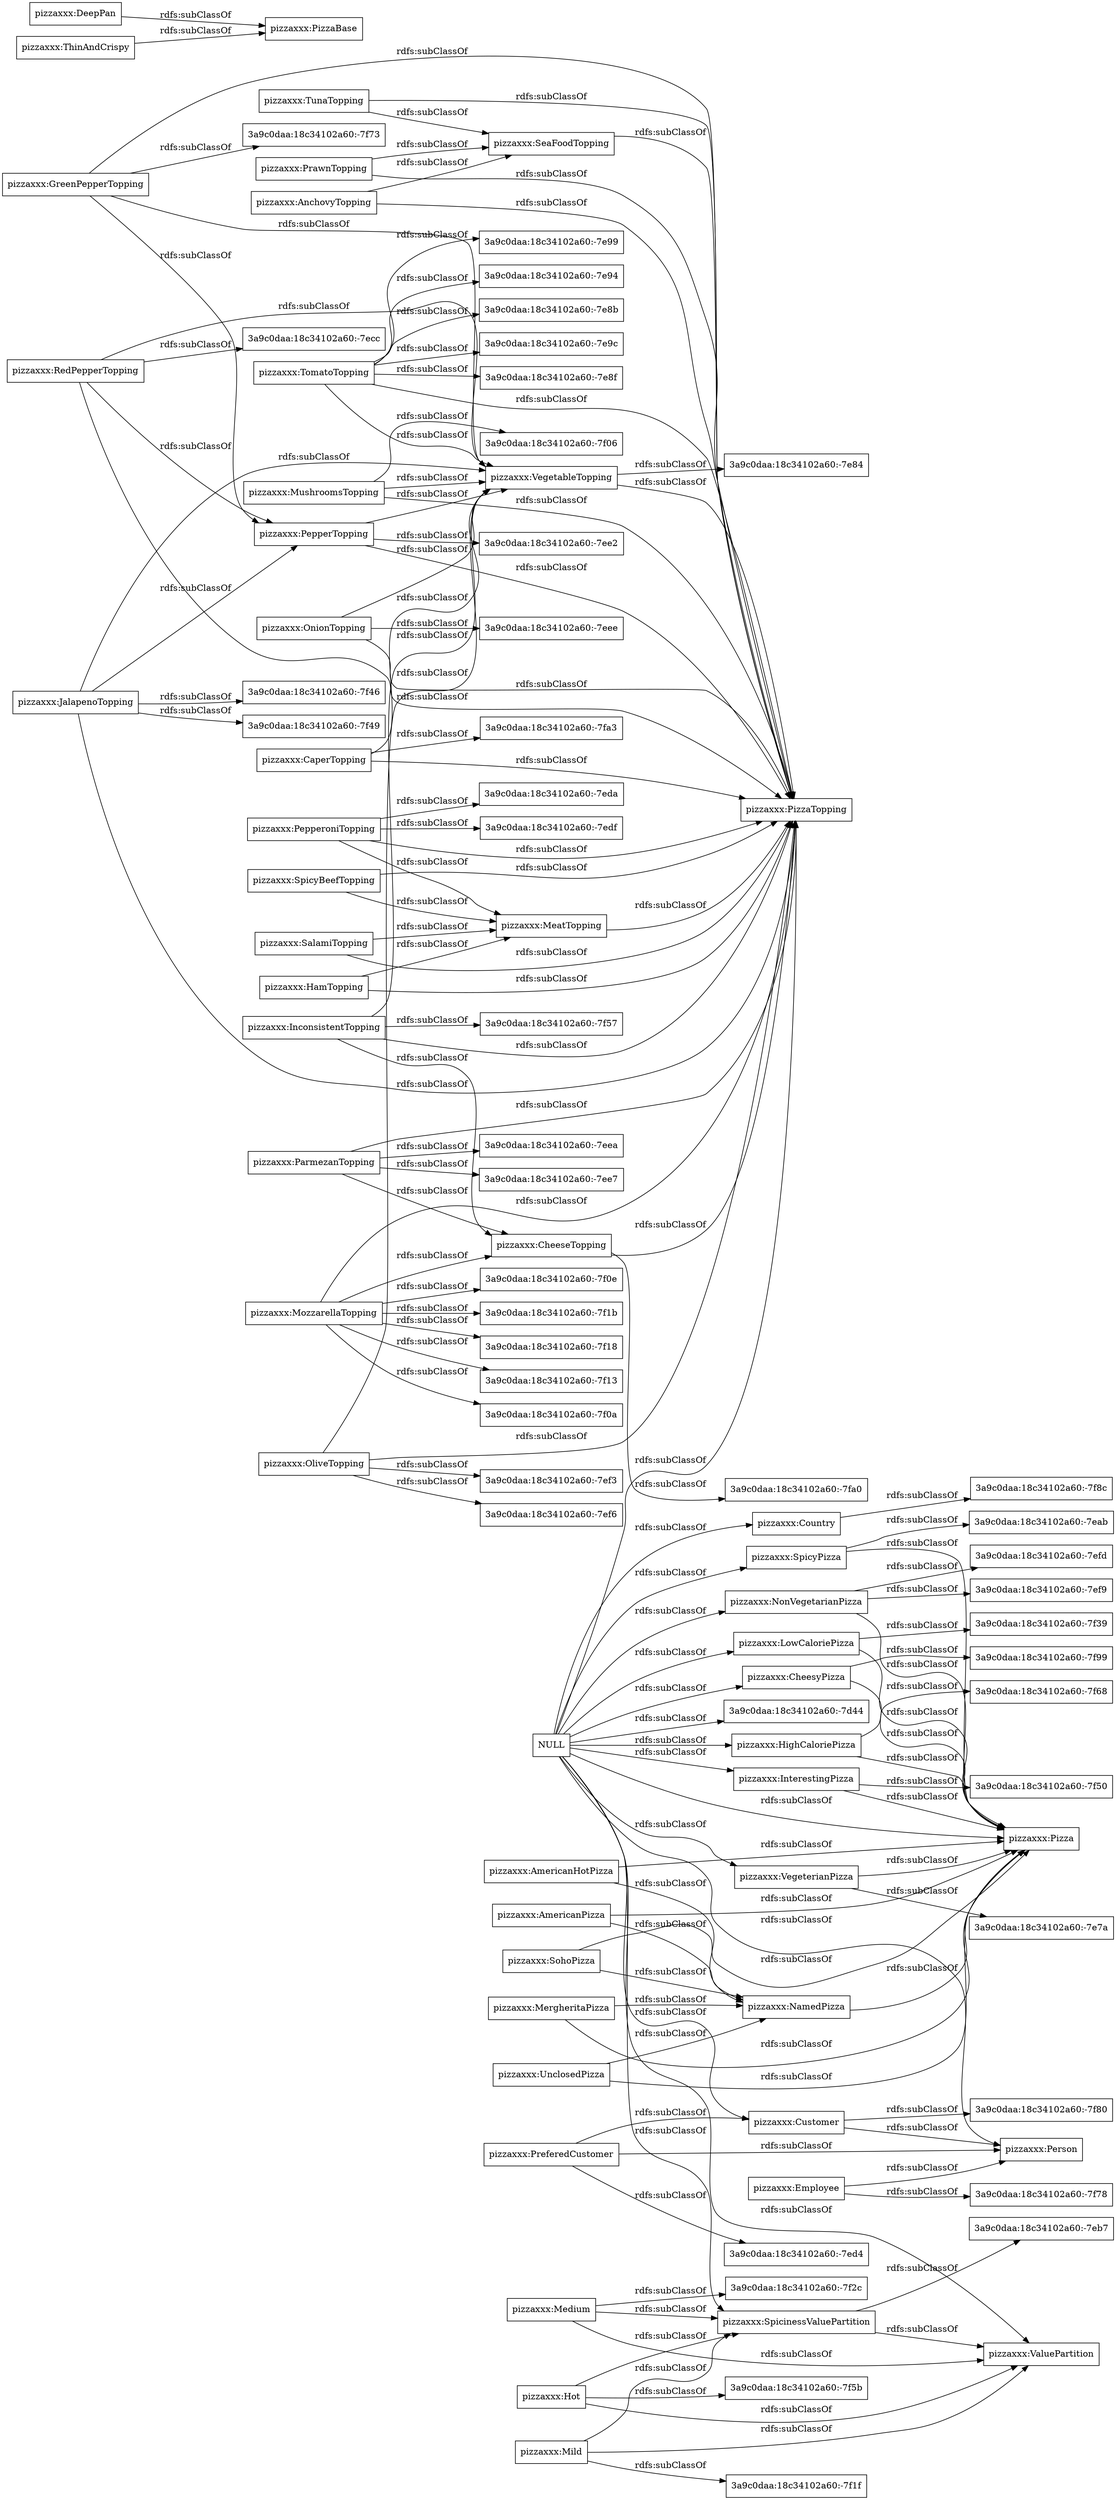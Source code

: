 digraph ar2dtool_diagram { 
rankdir=LR;
size="1000"
node [shape = rectangle, color="black"]; "3a9c0daa:18c34102a60:-7f46" "pizzaxxx:AmericanPizza" "pizzaxxx:TunaTopping" "3a9c0daa:18c34102a60:-7f73" "pizzaxxx:SpicyBeefTopping" "pizzaxxx:PepperoniTopping" "3a9c0daa:18c34102a60:-7e7a" "3a9c0daa:18c34102a60:-7e84" "pizzaxxx:PepperTopping" "3a9c0daa:18c34102a60:-7f18" "3a9c0daa:18c34102a60:-7edf" "pizzaxxx:Hot" "3a9c0daa:18c34102a60:-7e8b" "pizzaxxx:SpicyPizza" "3a9c0daa:18c34102a60:-7f13" "pizzaxxx:SohoPizza" "pizzaxxx:RedPepperTopping" "pizzaxxx:NonVegetarianPizza" "3a9c0daa:18c34102a60:-7f80" "3a9c0daa:18c34102a60:-7f0a" "3a9c0daa:18c34102a60:-7f99" "3a9c0daa:18c34102a60:-7eda" "pizzaxxx:Customer" "pizzaxxx:PrawnTopping" "pizzaxxx:ParmezanTopping" "pizzaxxx:CheesyPizza" "pizzaxxx:HighCaloriePizza" "pizzaxxx:MeatTopping" "pizzaxxx:GreenPepperTopping" "3a9c0daa:18c34102a60:-7efd" "pizzaxxx:HamTopping" "3a9c0daa:18c34102a60:-7ef6" "3a9c0daa:18c34102a60:-7f68" "pizzaxxx:JalapenoTopping" "3a9c0daa:18c34102a60:-7f5b" "3a9c0daa:18c34102a60:-7f50" "pizzaxxx:InterestingPizza" "3a9c0daa:18c34102a60:-7eea" "pizzaxxx:PizzaBase" "3a9c0daa:18c34102a60:-7fa0" "pizzaxxx:Medium" "3a9c0daa:18c34102a60:-7e9c" "3a9c0daa:18c34102a60:-7ee7" "3a9c0daa:18c34102a60:-7eab" "pizzaxxx:MozzarellaTopping" "3a9c0daa:18c34102a60:-7f1f" "pizzaxxx:PizzaTopping" "3a9c0daa:18c34102a60:-7f39" "3a9c0daa:18c34102a60:-7f49" "3a9c0daa:18c34102a60:-7d44" "pizzaxxx:TomatoTopping" "3a9c0daa:18c34102a60:-7ee2" "pizzaxxx:AnchovyTopping" "3a9c0daa:18c34102a60:-7f57" "pizzaxxx:InconsistentTopping" "3a9c0daa:18c34102a60:-7eee" "pizzaxxx:Person" "pizzaxxx:CheeseTopping" "3a9c0daa:18c34102a60:-7ef9" "pizzaxxx:Employee" "3a9c0daa:18c34102a60:-7ef3" "pizzaxxx:SalamiTopping" "pizzaxxx:Mild" "pizzaxxx:MushroomsTopping" "pizzaxxx:SpicinessValuePartition" "3a9c0daa:18c34102a60:-7ed4" "3a9c0daa:18c34102a60:-7fa3" "pizzaxxx:VegeterianPizza" "pizzaxxx:LowCaloriePizza" "pizzaxxx:MergheritaPizza" "pizzaxxx:PreferedCustomer" "pizzaxxx:VegetableTopping" "pizzaxxx:ValuePartition" "3a9c0daa:18c34102a60:-7eb7" "pizzaxxx:NamedPizza" "3a9c0daa:18c34102a60:-7e8f" "3a9c0daa:18c34102a60:-7f06" "3a9c0daa:18c34102a60:-7e99" "pizzaxxx:OnionTopping" "pizzaxxx:UnclosedPizza" "3a9c0daa:18c34102a60:-7f8c" "3a9c0daa:18c34102a60:-7f0e" "pizzaxxx:OliveTopping" "3a9c0daa:18c34102a60:-7ecc" "3a9c0daa:18c34102a60:-7f1b" "3a9c0daa:18c34102a60:-7e94" "pizzaxxx:DeepPan" "3a9c0daa:18c34102a60:-7f78" "pizzaxxx:AmericanHotPizza" "pizzaxxx:SeaFoodTopping" "pizzaxxx:Pizza" "pizzaxxx:CaperTopping" "3a9c0daa:18c34102a60:-7f2c" "pizzaxxx:Country" "pizzaxxx:ThinAndCrispy" ; /*classes style*/
	"pizzaxxx:DeepPan" -> "pizzaxxx:PizzaBase" [ label = "rdfs:subClassOf" ];
	"pizzaxxx:Employee" -> "3a9c0daa:18c34102a60:-7f78" [ label = "rdfs:subClassOf" ];
	"pizzaxxx:Employee" -> "pizzaxxx:Person" [ label = "rdfs:subClassOf" ];
	"pizzaxxx:SohoPizza" -> "pizzaxxx:Pizza" [ label = "rdfs:subClassOf" ];
	"pizzaxxx:SohoPizza" -> "pizzaxxx:NamedPizza" [ label = "rdfs:subClassOf" ];
	"pizzaxxx:CaperTopping" -> "3a9c0daa:18c34102a60:-7fa3" [ label = "rdfs:subClassOf" ];
	"pizzaxxx:CaperTopping" -> "pizzaxxx:VegetableTopping" [ label = "rdfs:subClassOf" ];
	"pizzaxxx:CaperTopping" -> "pizzaxxx:PizzaTopping" [ label = "rdfs:subClassOf" ];
	"pizzaxxx:PepperoniTopping" -> "3a9c0daa:18c34102a60:-7eda" [ label = "rdfs:subClassOf" ];
	"pizzaxxx:PepperoniTopping" -> "3a9c0daa:18c34102a60:-7edf" [ label = "rdfs:subClassOf" ];
	"pizzaxxx:PepperoniTopping" -> "pizzaxxx:PizzaTopping" [ label = "rdfs:subClassOf" ];
	"pizzaxxx:PepperoniTopping" -> "pizzaxxx:MeatTopping" [ label = "rdfs:subClassOf" ];
	"pizzaxxx:PreferedCustomer" -> "3a9c0daa:18c34102a60:-7ed4" [ label = "rdfs:subClassOf" ];
	"pizzaxxx:PreferedCustomer" -> "pizzaxxx:Person" [ label = "rdfs:subClassOf" ];
	"pizzaxxx:PreferedCustomer" -> "pizzaxxx:Customer" [ label = "rdfs:subClassOf" ];
	"pizzaxxx:SeaFoodTopping" -> "pizzaxxx:PizzaTopping" [ label = "rdfs:subClassOf" ];
	"pizzaxxx:UnclosedPizza" -> "pizzaxxx:Pizza" [ label = "rdfs:subClassOf" ];
	"pizzaxxx:UnclosedPizza" -> "pizzaxxx:NamedPizza" [ label = "rdfs:subClassOf" ];
	"pizzaxxx:Medium" -> "3a9c0daa:18c34102a60:-7f2c" [ label = "rdfs:subClassOf" ];
	"pizzaxxx:Medium" -> "pizzaxxx:ValuePartition" [ label = "rdfs:subClassOf" ];
	"pizzaxxx:Medium" -> "pizzaxxx:SpicinessValuePartition" [ label = "rdfs:subClassOf" ];
	"pizzaxxx:RedPepperTopping" -> "3a9c0daa:18c34102a60:-7ecc" [ label = "rdfs:subClassOf" ];
	"pizzaxxx:RedPepperTopping" -> "pizzaxxx:VegetableTopping" [ label = "rdfs:subClassOf" ];
	"pizzaxxx:RedPepperTopping" -> "pizzaxxx:PizzaTopping" [ label = "rdfs:subClassOf" ];
	"pizzaxxx:RedPepperTopping" -> "pizzaxxx:PepperTopping" [ label = "rdfs:subClassOf" ];
	"pizzaxxx:AmericanHotPizza" -> "pizzaxxx:NamedPizza" [ label = "rdfs:subClassOf" ];
	"pizzaxxx:AmericanHotPizza" -> "pizzaxxx:Pizza" [ label = "rdfs:subClassOf" ];
	"pizzaxxx:SpicyPizza" -> "3a9c0daa:18c34102a60:-7eab" [ label = "rdfs:subClassOf" ];
	"pizzaxxx:SpicyPizza" -> "pizzaxxx:Pizza" [ label = "rdfs:subClassOf" ];
	"pizzaxxx:CheesyPizza" -> "3a9c0daa:18c34102a60:-7f99" [ label = "rdfs:subClassOf" ];
	"pizzaxxx:CheesyPizza" -> "pizzaxxx:Pizza" [ label = "rdfs:subClassOf" ];
	"pizzaxxx:HighCaloriePizza" -> "3a9c0daa:18c34102a60:-7f68" [ label = "rdfs:subClassOf" ];
	"pizzaxxx:HighCaloriePizza" -> "pizzaxxx:Pizza" [ label = "rdfs:subClassOf" ];
	"pizzaxxx:VegeterianPizza" -> "3a9c0daa:18c34102a60:-7e7a" [ label = "rdfs:subClassOf" ];
	"pizzaxxx:VegeterianPizza" -> "pizzaxxx:Pizza" [ label = "rdfs:subClassOf" ];
	"pizzaxxx:SalamiTopping" -> "pizzaxxx:PizzaTopping" [ label = "rdfs:subClassOf" ];
	"pizzaxxx:SalamiTopping" -> "pizzaxxx:MeatTopping" [ label = "rdfs:subClassOf" ];
	"pizzaxxx:InterestingPizza" -> "3a9c0daa:18c34102a60:-7f50" [ label = "rdfs:subClassOf" ];
	"pizzaxxx:InterestingPizza" -> "pizzaxxx:Pizza" [ label = "rdfs:subClassOf" ];
	"pizzaxxx:NamedPizza" -> "pizzaxxx:Pizza" [ label = "rdfs:subClassOf" ];
	"pizzaxxx:AnchovyTopping" -> "pizzaxxx:SeaFoodTopping" [ label = "rdfs:subClassOf" ];
	"pizzaxxx:AnchovyTopping" -> "pizzaxxx:PizzaTopping" [ label = "rdfs:subClassOf" ];
	"pizzaxxx:OliveTopping" -> "3a9c0daa:18c34102a60:-7ef3" [ label = "rdfs:subClassOf" ];
	"pizzaxxx:OliveTopping" -> "3a9c0daa:18c34102a60:-7ef6" [ label = "rdfs:subClassOf" ];
	"pizzaxxx:OliveTopping" -> "pizzaxxx:VegetableTopping" [ label = "rdfs:subClassOf" ];
	"pizzaxxx:OliveTopping" -> "pizzaxxx:PizzaTopping" [ label = "rdfs:subClassOf" ];
	"pizzaxxx:Country" -> "3a9c0daa:18c34102a60:-7f8c" [ label = "rdfs:subClassOf" ];
	"pizzaxxx:TunaTopping" -> "pizzaxxx:SeaFoodTopping" [ label = "rdfs:subClassOf" ];
	"pizzaxxx:TunaTopping" -> "pizzaxxx:PizzaTopping" [ label = "rdfs:subClassOf" ];
	"pizzaxxx:SpicinessValuePartition" -> "3a9c0daa:18c34102a60:-7eb7" [ label = "rdfs:subClassOf" ];
	"pizzaxxx:SpicinessValuePartition" -> "pizzaxxx:ValuePartition" [ label = "rdfs:subClassOf" ];
	"pizzaxxx:GreenPepperTopping" -> "3a9c0daa:18c34102a60:-7f73" [ label = "rdfs:subClassOf" ];
	"pizzaxxx:GreenPepperTopping" -> "pizzaxxx:VegetableTopping" [ label = "rdfs:subClassOf" ];
	"pizzaxxx:GreenPepperTopping" -> "pizzaxxx:PizzaTopping" [ label = "rdfs:subClassOf" ];
	"pizzaxxx:GreenPepperTopping" -> "pizzaxxx:PepperTopping" [ label = "rdfs:subClassOf" ];
	"pizzaxxx:OnionTopping" -> "3a9c0daa:18c34102a60:-7eee" [ label = "rdfs:subClassOf" ];
	"pizzaxxx:OnionTopping" -> "pizzaxxx:VegetableTopping" [ label = "rdfs:subClassOf" ];
	"pizzaxxx:OnionTopping" -> "pizzaxxx:PizzaTopping" [ label = "rdfs:subClassOf" ];
	"pizzaxxx:PepperTopping" -> "3a9c0daa:18c34102a60:-7ee2" [ label = "rdfs:subClassOf" ];
	"pizzaxxx:PepperTopping" -> "pizzaxxx:VegetableTopping" [ label = "rdfs:subClassOf" ];
	"pizzaxxx:PepperTopping" -> "pizzaxxx:PizzaTopping" [ label = "rdfs:subClassOf" ];
	"pizzaxxx:MozzarellaTopping" -> "pizzaxxx:CheeseTopping" [ label = "rdfs:subClassOf" ];
	"pizzaxxx:MozzarellaTopping" -> "3a9c0daa:18c34102a60:-7f0a" [ label = "rdfs:subClassOf" ];
	"pizzaxxx:MozzarellaTopping" -> "3a9c0daa:18c34102a60:-7f13" [ label = "rdfs:subClassOf" ];
	"pizzaxxx:MozzarellaTopping" -> "3a9c0daa:18c34102a60:-7f18" [ label = "rdfs:subClassOf" ];
	"pizzaxxx:MozzarellaTopping" -> "pizzaxxx:PizzaTopping" [ label = "rdfs:subClassOf" ];
	"pizzaxxx:MozzarellaTopping" -> "3a9c0daa:18c34102a60:-7f1b" [ label = "rdfs:subClassOf" ];
	"pizzaxxx:MozzarellaTopping" -> "3a9c0daa:18c34102a60:-7f0e" [ label = "rdfs:subClassOf" ];
	"pizzaxxx:ThinAndCrispy" -> "pizzaxxx:PizzaBase" [ label = "rdfs:subClassOf" ];
	"pizzaxxx:LowCaloriePizza" -> "3a9c0daa:18c34102a60:-7f39" [ label = "rdfs:subClassOf" ];
	"pizzaxxx:LowCaloriePizza" -> "pizzaxxx:Pizza" [ label = "rdfs:subClassOf" ];
	"pizzaxxx:MeatTopping" -> "pizzaxxx:PizzaTopping" [ label = "rdfs:subClassOf" ];
	"NULL" -> "pizzaxxx:Country" [ label = "rdfs:subClassOf" ];
	"NULL" -> "pizzaxxx:InterestingPizza" [ label = "rdfs:subClassOf" ];
	"NULL" -> "pizzaxxx:VegeterianPizza" [ label = "rdfs:subClassOf" ];
	"NULL" -> "pizzaxxx:HighCaloriePizza" [ label = "rdfs:subClassOf" ];
	"NULL" -> "pizzaxxx:ValuePartition" [ label = "rdfs:subClassOf" ];
	"NULL" -> "pizzaxxx:SpicinessValuePartition" [ label = "rdfs:subClassOf" ];
	"NULL" -> "pizzaxxx:Pizza" [ label = "rdfs:subClassOf" ];
	"NULL" -> "pizzaxxx:SpicyPizza" [ label = "rdfs:subClassOf" ];
	"NULL" -> "pizzaxxx:Customer" [ label = "rdfs:subClassOf" ];
	"NULL" -> "pizzaxxx:CheesyPizza" [ label = "rdfs:subClassOf" ];
	"NULL" -> "3a9c0daa:18c34102a60:-7d44" [ label = "rdfs:subClassOf" ];
	"NULL" -> "pizzaxxx:LowCaloriePizza" [ label = "rdfs:subClassOf" ];
	"NULL" -> "pizzaxxx:NonVegetarianPizza" [ label = "rdfs:subClassOf" ];
	"NULL" -> "pizzaxxx:Person" [ label = "rdfs:subClassOf" ];
	"NULL" -> "pizzaxxx:PizzaTopping" [ label = "rdfs:subClassOf" ];
	"pizzaxxx:CheeseTopping" -> "3a9c0daa:18c34102a60:-7fa0" [ label = "rdfs:subClassOf" ];
	"pizzaxxx:CheeseTopping" -> "pizzaxxx:PizzaTopping" [ label = "rdfs:subClassOf" ];
	"pizzaxxx:PrawnTopping" -> "pizzaxxx:SeaFoodTopping" [ label = "rdfs:subClassOf" ];
	"pizzaxxx:PrawnTopping" -> "pizzaxxx:PizzaTopping" [ label = "rdfs:subClassOf" ];
	"pizzaxxx:NonVegetarianPizza" -> "3a9c0daa:18c34102a60:-7ef9" [ label = "rdfs:subClassOf" ];
	"pizzaxxx:NonVegetarianPizza" -> "3a9c0daa:18c34102a60:-7efd" [ label = "rdfs:subClassOf" ];
	"pizzaxxx:NonVegetarianPizza" -> "pizzaxxx:Pizza" [ label = "rdfs:subClassOf" ];
	"pizzaxxx:HamTopping" -> "pizzaxxx:PizzaTopping" [ label = "rdfs:subClassOf" ];
	"pizzaxxx:HamTopping" -> "pizzaxxx:MeatTopping" [ label = "rdfs:subClassOf" ];
	"pizzaxxx:JalapenoTopping" -> "3a9c0daa:18c34102a60:-7f46" [ label = "rdfs:subClassOf" ];
	"pizzaxxx:JalapenoTopping" -> "3a9c0daa:18c34102a60:-7f49" [ label = "rdfs:subClassOf" ];
	"pizzaxxx:JalapenoTopping" -> "pizzaxxx:VegetableTopping" [ label = "rdfs:subClassOf" ];
	"pizzaxxx:JalapenoTopping" -> "pizzaxxx:PizzaTopping" [ label = "rdfs:subClassOf" ];
	"pizzaxxx:JalapenoTopping" -> "pizzaxxx:PepperTopping" [ label = "rdfs:subClassOf" ];
	"pizzaxxx:ParmezanTopping" -> "3a9c0daa:18c34102a60:-7ee7" [ label = "rdfs:subClassOf" ];
	"pizzaxxx:ParmezanTopping" -> "3a9c0daa:18c34102a60:-7eea" [ label = "rdfs:subClassOf" ];
	"pizzaxxx:ParmezanTopping" -> "pizzaxxx:PizzaTopping" [ label = "rdfs:subClassOf" ];
	"pizzaxxx:ParmezanTopping" -> "pizzaxxx:CheeseTopping" [ label = "rdfs:subClassOf" ];
	"pizzaxxx:AmericanPizza" -> "pizzaxxx:NamedPizza" [ label = "rdfs:subClassOf" ];
	"pizzaxxx:AmericanPizza" -> "pizzaxxx:Pizza" [ label = "rdfs:subClassOf" ];
	"pizzaxxx:InconsistentTopping" -> "3a9c0daa:18c34102a60:-7f57" [ label = "rdfs:subClassOf" ];
	"pizzaxxx:InconsistentTopping" -> "pizzaxxx:VegetableTopping" [ label = "rdfs:subClassOf" ];
	"pizzaxxx:InconsistentTopping" -> "pizzaxxx:PizzaTopping" [ label = "rdfs:subClassOf" ];
	"pizzaxxx:InconsistentTopping" -> "pizzaxxx:CheeseTopping" [ label = "rdfs:subClassOf" ];
	"pizzaxxx:TomatoTopping" -> "3a9c0daa:18c34102a60:-7e8b" [ label = "rdfs:subClassOf" ];
	"pizzaxxx:TomatoTopping" -> "3a9c0daa:18c34102a60:-7e8f" [ label = "rdfs:subClassOf" ];
	"pizzaxxx:TomatoTopping" -> "3a9c0daa:18c34102a60:-7e94" [ label = "rdfs:subClassOf" ];
	"pizzaxxx:TomatoTopping" -> "3a9c0daa:18c34102a60:-7e99" [ label = "rdfs:subClassOf" ];
	"pizzaxxx:TomatoTopping" -> "3a9c0daa:18c34102a60:-7e9c" [ label = "rdfs:subClassOf" ];
	"pizzaxxx:TomatoTopping" -> "pizzaxxx:VegetableTopping" [ label = "rdfs:subClassOf" ];
	"pizzaxxx:TomatoTopping" -> "pizzaxxx:PizzaTopping" [ label = "rdfs:subClassOf" ];
	"pizzaxxx:SpicyBeefTopping" -> "pizzaxxx:PizzaTopping" [ label = "rdfs:subClassOf" ];
	"pizzaxxx:SpicyBeefTopping" -> "pizzaxxx:MeatTopping" [ label = "rdfs:subClassOf" ];
	"pizzaxxx:Customer" -> "3a9c0daa:18c34102a60:-7f80" [ label = "rdfs:subClassOf" ];
	"pizzaxxx:Customer" -> "pizzaxxx:Person" [ label = "rdfs:subClassOf" ];
	"pizzaxxx:VegetableTopping" -> "3a9c0daa:18c34102a60:-7e84" [ label = "rdfs:subClassOf" ];
	"pizzaxxx:VegetableTopping" -> "pizzaxxx:PizzaTopping" [ label = "rdfs:subClassOf" ];
	"pizzaxxx:MergheritaPizza" -> "pizzaxxx:Pizza" [ label = "rdfs:subClassOf" ];
	"pizzaxxx:MergheritaPizza" -> "pizzaxxx:NamedPizza" [ label = "rdfs:subClassOf" ];
	"pizzaxxx:Mild" -> "3a9c0daa:18c34102a60:-7f1f" [ label = "rdfs:subClassOf" ];
	"pizzaxxx:Mild" -> "pizzaxxx:ValuePartition" [ label = "rdfs:subClassOf" ];
	"pizzaxxx:Mild" -> "pizzaxxx:SpicinessValuePartition" [ label = "rdfs:subClassOf" ];
	"pizzaxxx:MushroomsTopping" -> "3a9c0daa:18c34102a60:-7f06" [ label = "rdfs:subClassOf" ];
	"pizzaxxx:MushroomsTopping" -> "pizzaxxx:VegetableTopping" [ label = "rdfs:subClassOf" ];
	"pizzaxxx:MushroomsTopping" -> "pizzaxxx:PizzaTopping" [ label = "rdfs:subClassOf" ];
	"pizzaxxx:Hot" -> "3a9c0daa:18c34102a60:-7f5b" [ label = "rdfs:subClassOf" ];
	"pizzaxxx:Hot" -> "pizzaxxx:ValuePartition" [ label = "rdfs:subClassOf" ];
	"pizzaxxx:Hot" -> "pizzaxxx:SpicinessValuePartition" [ label = "rdfs:subClassOf" ];

}
